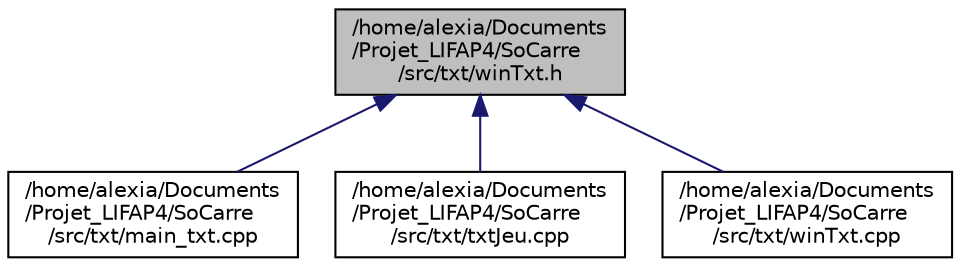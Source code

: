 digraph "/home/alexia/Documents/Projet_LIFAP4/SoCarre/src/txt/winTxt.h"
{
  edge [fontname="Helvetica",fontsize="10",labelfontname="Helvetica",labelfontsize="10"];
  node [fontname="Helvetica",fontsize="10",shape=record];
  Node1 [label="/home/alexia/Documents\l/Projet_LIFAP4/SoCarre\l/src/txt/winTxt.h",height=0.2,width=0.4,color="black", fillcolor="grey75", style="filled", fontcolor="black"];
  Node1 -> Node2 [dir="back",color="midnightblue",fontsize="10",style="solid",fontname="Helvetica"];
  Node2 [label="/home/alexia/Documents\l/Projet_LIFAP4/SoCarre\l/src/txt/main_txt.cpp",height=0.2,width=0.4,color="black", fillcolor="white", style="filled",URL="$main__txt_8cpp.html"];
  Node1 -> Node3 [dir="back",color="midnightblue",fontsize="10",style="solid",fontname="Helvetica"];
  Node3 [label="/home/alexia/Documents\l/Projet_LIFAP4/SoCarre\l/src/txt/txtJeu.cpp",height=0.2,width=0.4,color="black", fillcolor="white", style="filled",URL="$txtJeu_8cpp.html"];
  Node1 -> Node4 [dir="back",color="midnightblue",fontsize="10",style="solid",fontname="Helvetica"];
  Node4 [label="/home/alexia/Documents\l/Projet_LIFAP4/SoCarre\l/src/txt/winTxt.cpp",height=0.2,width=0.4,color="black", fillcolor="white", style="filled",URL="$winTxt_8cpp.html"];
}
